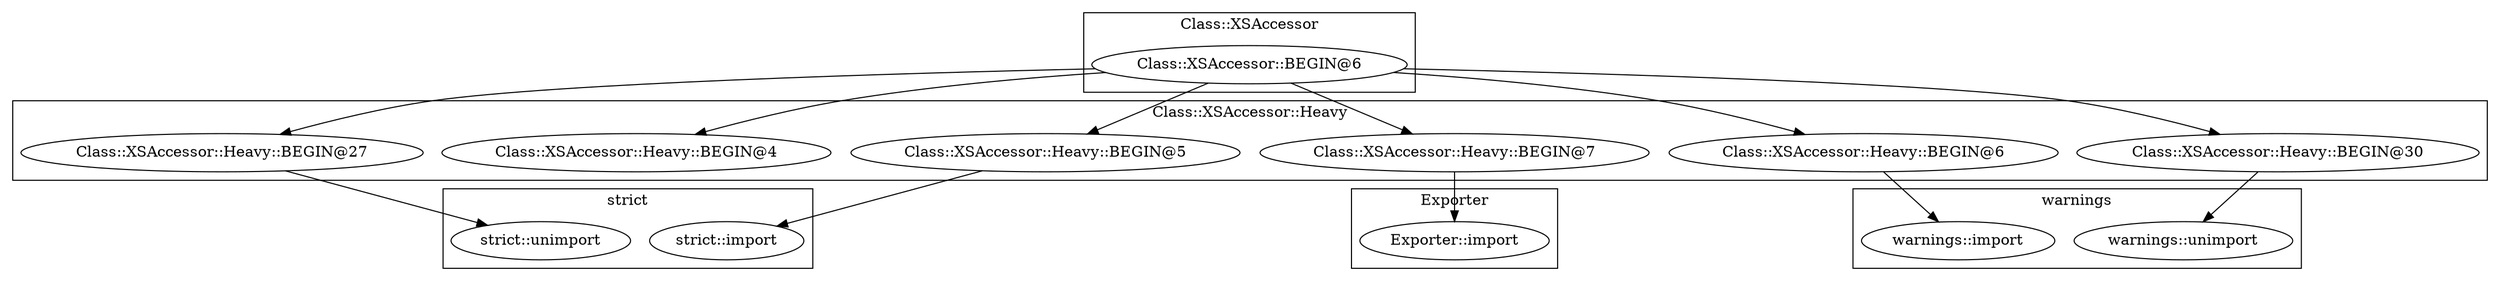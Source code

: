 digraph {
graph [overlap=false]
subgraph cluster_warnings {
	label="warnings";
	"warnings::unimport";
	"warnings::import";
}
subgraph cluster_Class_XSAccessor_Heavy {
	label="Class::XSAccessor::Heavy";
	"Class::XSAccessor::Heavy::BEGIN@27";
	"Class::XSAccessor::Heavy::BEGIN@7";
	"Class::XSAccessor::Heavy::BEGIN@5";
	"Class::XSAccessor::Heavy::BEGIN@6";
	"Class::XSAccessor::Heavy::BEGIN@4";
	"Class::XSAccessor::Heavy::BEGIN@30";
}
subgraph cluster_Exporter {
	label="Exporter";
	"Exporter::import";
}
subgraph cluster_Class_XSAccessor {
	label="Class::XSAccessor";
	"Class::XSAccessor::BEGIN@6";
}
subgraph cluster_strict {
	label="strict";
	"strict::unimport";
	"strict::import";
}
"Class::XSAccessor::BEGIN@6" -> "Class::XSAccessor::Heavy::BEGIN@6";
"Class::XSAccessor::BEGIN@6" -> "Class::XSAccessor::Heavy::BEGIN@7";
"Class::XSAccessor::Heavy::BEGIN@5" -> "strict::import";
"Class::XSAccessor::BEGIN@6" -> "Class::XSAccessor::Heavy::BEGIN@27";
"Class::XSAccessor::Heavy::BEGIN@7" -> "Exporter::import";
"Class::XSAccessor::BEGIN@6" -> "Class::XSAccessor::Heavy::BEGIN@30";
"Class::XSAccessor::Heavy::BEGIN@27" -> "strict::unimport";
"Class::XSAccessor::Heavy::BEGIN@6" -> "warnings::import";
"Class::XSAccessor::Heavy::BEGIN@30" -> "warnings::unimport";
"Class::XSAccessor::BEGIN@6" -> "Class::XSAccessor::Heavy::BEGIN@5";
"Class::XSAccessor::BEGIN@6" -> "Class::XSAccessor::Heavy::BEGIN@4";
}
